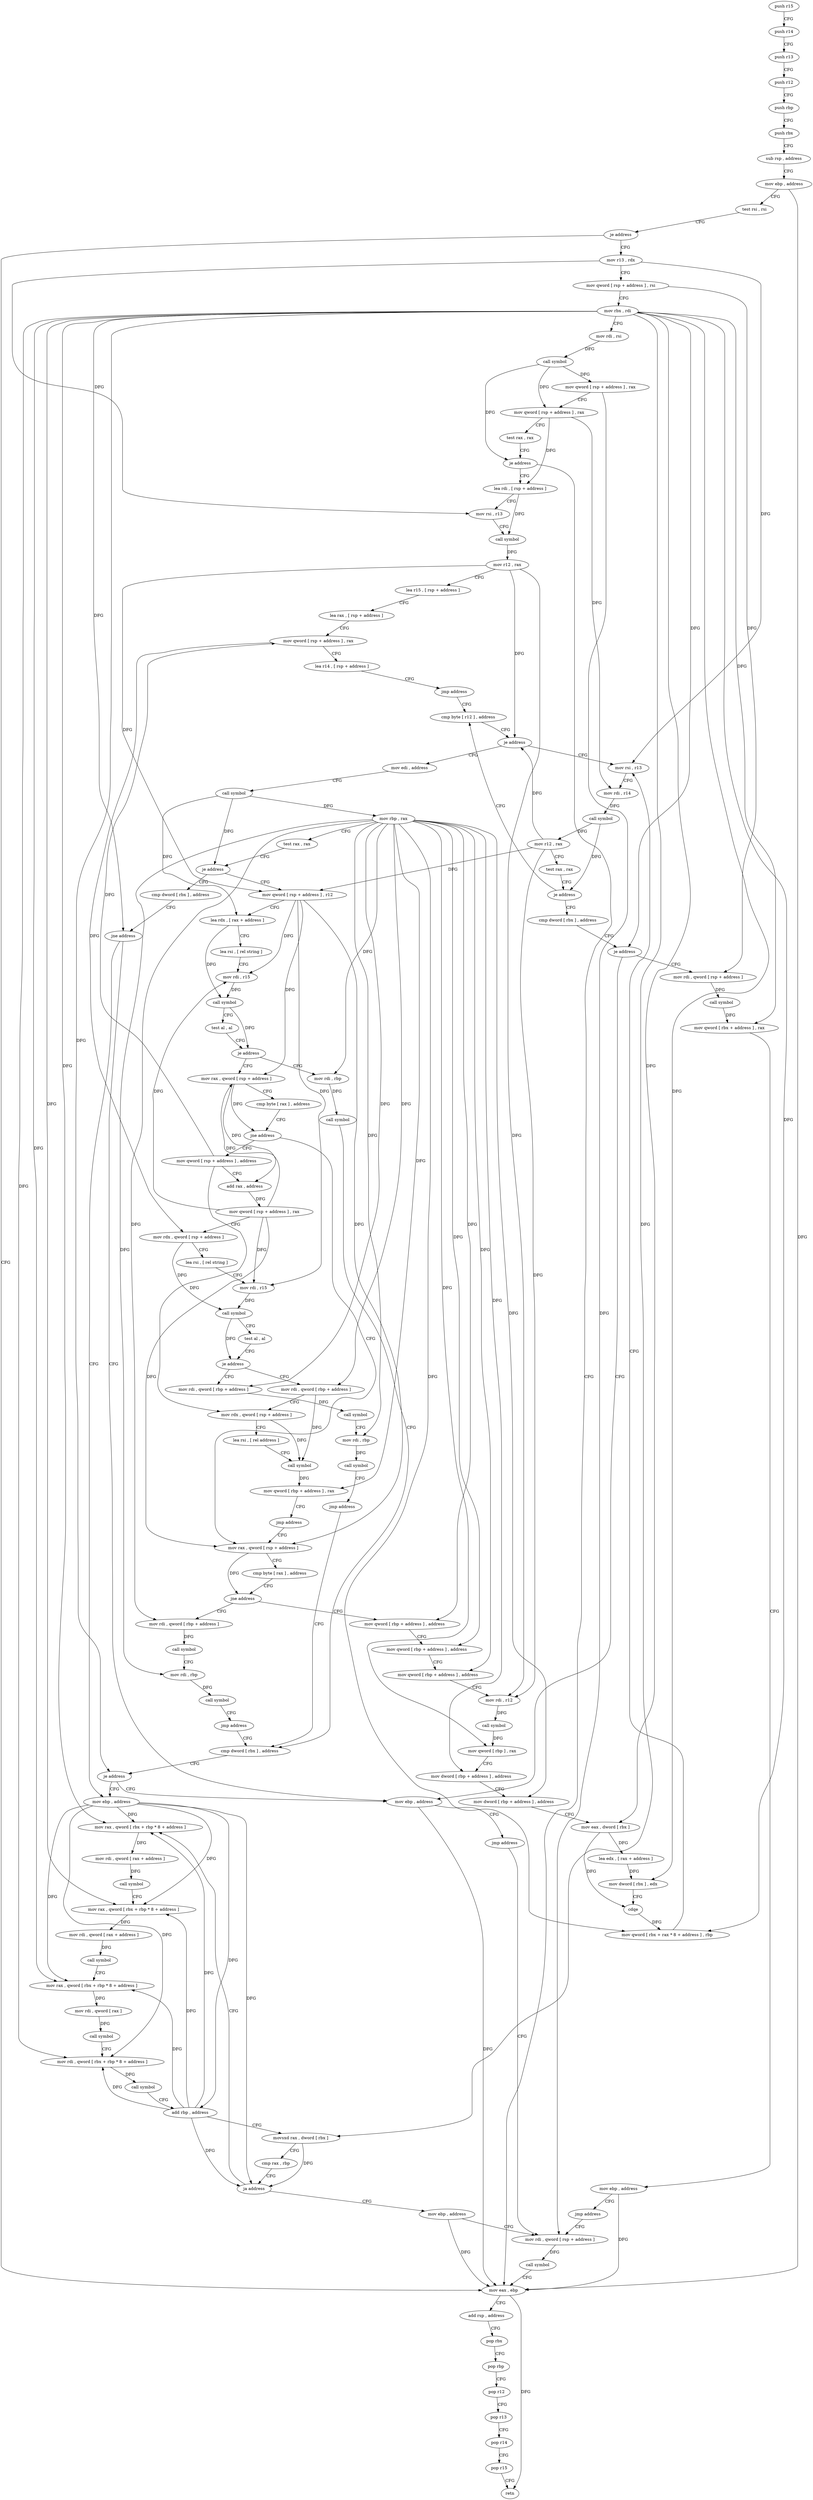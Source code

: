 digraph "func" {
"145228" [label = "push r15" ]
"145230" [label = "push r14" ]
"145232" [label = "push r13" ]
"145234" [label = "push r12" ]
"145236" [label = "push rbp" ]
"145237" [label = "push rbx" ]
"145238" [label = "sub rsp , address" ]
"145242" [label = "mov ebp , address" ]
"145247" [label = "test rsi , rsi" ]
"145250" [label = "je address" ]
"145435" [label = "mov eax , ebp" ]
"145256" [label = "mov r13 , rdx" ]
"145437" [label = "add rsp , address" ]
"145441" [label = "pop rbx" ]
"145442" [label = "pop rbp" ]
"145443" [label = "pop r12" ]
"145445" [label = "pop r13" ]
"145447" [label = "pop r14" ]
"145449" [label = "pop r15" ]
"145451" [label = "retn" ]
"145259" [label = "mov qword [ rsp + address ] , rsi" ]
"145264" [label = "mov rbx , rdi" ]
"145267" [label = "mov rdi , rsi" ]
"145270" [label = "call symbol" ]
"145275" [label = "mov qword [ rsp + address ] , rax" ]
"145280" [label = "mov qword [ rsp + address ] , rax" ]
"145285" [label = "test rax , rax" ]
"145288" [label = "je address" ]
"145294" [label = "lea rdi , [ rsp + address ]" ]
"145299" [label = "mov rsi , r13" ]
"145302" [label = "call symbol" ]
"145307" [label = "mov r12 , rax" ]
"145310" [label = "lea r15 , [ rsp + address ]" ]
"145315" [label = "lea rax , [ rsp + address ]" ]
"145320" [label = "mov qword [ rsp + address ] , rax" ]
"145325" [label = "lea r14 , [ rsp + address ]" ]
"145330" [label = "jmp address" ]
"145572" [label = "cmp byte [ r12 ] , address" ]
"145577" [label = "je address" ]
"145549" [label = "mov rsi , r13" ]
"145579" [label = "mov edi , address" ]
"145552" [label = "mov rdi , r14" ]
"145555" [label = "call symbol" ]
"145560" [label = "mov r12 , rax" ]
"145563" [label = "test rax , rax" ]
"145566" [label = "je address" ]
"145764" [label = "cmp dword [ rbx ] , address" ]
"145584" [label = "call symbol" ]
"145589" [label = "mov rbp , rax" ]
"145592" [label = "test rax , rax" ]
"145595" [label = "je address" ]
"145745" [label = "cmp dword [ rbx ] , address" ]
"145601" [label = "mov qword [ rsp + address ] , r12" ]
"145767" [label = "je address" ]
"145754" [label = "mov ebp , address" ]
"145769" [label = "mov rdi , qword [ rsp + address ]" ]
"145748" [label = "jne address" ]
"145352" [label = "mov ebp , address" ]
"145606" [label = "lea rdx , [ rax + address ]" ]
"145610" [label = "lea rsi , [ rel string ]" ]
"145617" [label = "mov rdi , r15" ]
"145620" [label = "call symbol" ]
"145625" [label = "test al , al" ]
"145627" [label = "je address" ]
"145335" [label = "mov rdi , rbp" ]
"145633" [label = "mov rax , qword [ rsp + address ]" ]
"145759" [label = "jmp address" ]
"145425" [label = "mov rdi , qword [ rsp + address ]" ]
"145774" [label = "call symbol" ]
"145779" [label = "mov qword [ rbx + address ] , rax" ]
"145783" [label = "mov ebp , address" ]
"145788" [label = "jmp address" ]
"145357" [label = "mov rax , qword [ rbx + rbp * 8 + address ]" ]
"145338" [label = "call symbol" ]
"145343" [label = "cmp dword [ rbx ] , address" ]
"145638" [label = "cmp byte [ rax ] , address" ]
"145641" [label = "jne address" ]
"145471" [label = "mov rax , qword [ rsp + address ]" ]
"145647" [label = "mov qword [ rsp + address ] , address" ]
"145430" [label = "call symbol" ]
"145362" [label = "mov rdi , qword [ rax + address ]" ]
"145366" [label = "call symbol" ]
"145371" [label = "mov rax , qword [ rbx + rbp * 8 + address ]" ]
"145376" [label = "mov rdi , qword [ rax + address ]" ]
"145380" [label = "call symbol" ]
"145385" [label = "mov rax , qword [ rbx + rbp * 8 + address ]" ]
"145390" [label = "mov rdi , qword [ rax ]" ]
"145393" [label = "call symbol" ]
"145398" [label = "mov rdi , qword [ rbx + rbp * 8 + address ]" ]
"145403" [label = "call symbol" ]
"145408" [label = "add rbp , address" ]
"145412" [label = "movsxd rax , dword [ rbx ]" ]
"145415" [label = "cmp rax , rbp" ]
"145418" [label = "ja address" ]
"145420" [label = "mov ebp , address" ]
"145476" [label = "cmp byte [ rax ] , address" ]
"145479" [label = "jne address" ]
"145723" [label = "mov rdi , qword [ rbp + address ]" ]
"145485" [label = "mov qword [ rbp + address ] , address" ]
"145656" [label = "add rax , address" ]
"145660" [label = "mov qword [ rsp + address ] , rax" ]
"145665" [label = "mov rdx , qword [ rsp + address ]" ]
"145670" [label = "lea rsi , [ rel string ]" ]
"145677" [label = "mov rdi , r15" ]
"145680" [label = "call symbol" ]
"145685" [label = "test al , al" ]
"145687" [label = "je address" ]
"145452" [label = "mov rdi , qword [ rbp + address ]" ]
"145693" [label = "mov rdi , qword [ rbp + address ]" ]
"145727" [label = "call symbol" ]
"145732" [label = "mov rdi , rbp" ]
"145735" [label = "call symbol" ]
"145740" [label = "jmp address" ]
"145493" [label = "mov qword [ rbp + address ] , address" ]
"145501" [label = "mov qword [ rbp + address ] , address" ]
"145509" [label = "mov rdi , r12" ]
"145512" [label = "call symbol" ]
"145517" [label = "mov qword [ rbp ] , rax" ]
"145521" [label = "mov dword [ rbp + address ] , address" ]
"145528" [label = "mov dword [ rbp + address ] , address" ]
"145535" [label = "mov eax , dword [ rbx ]" ]
"145537" [label = "lea edx , [ rax + address ]" ]
"145540" [label = "mov dword [ rbx ] , edx" ]
"145542" [label = "cdqe" ]
"145544" [label = "mov qword [ rbx + rax * 8 + address ] , rbp" ]
"145456" [label = "call symbol" ]
"145461" [label = "mov rdi , rbp" ]
"145464" [label = "call symbol" ]
"145469" [label = "jmp address" ]
"145697" [label = "mov rdx , qword [ rsp + address ]" ]
"145702" [label = "lea rsi , [ rel address ]" ]
"145709" [label = "call symbol" ]
"145714" [label = "mov qword [ rbp + address ] , rax" ]
"145718" [label = "jmp address" ]
"145346" [label = "je address" ]
"145228" -> "145230" [ label = "CFG" ]
"145230" -> "145232" [ label = "CFG" ]
"145232" -> "145234" [ label = "CFG" ]
"145234" -> "145236" [ label = "CFG" ]
"145236" -> "145237" [ label = "CFG" ]
"145237" -> "145238" [ label = "CFG" ]
"145238" -> "145242" [ label = "CFG" ]
"145242" -> "145247" [ label = "CFG" ]
"145242" -> "145435" [ label = "DFG" ]
"145247" -> "145250" [ label = "CFG" ]
"145250" -> "145435" [ label = "CFG" ]
"145250" -> "145256" [ label = "CFG" ]
"145435" -> "145437" [ label = "CFG" ]
"145435" -> "145451" [ label = "DFG" ]
"145256" -> "145259" [ label = "CFG" ]
"145256" -> "145299" [ label = "DFG" ]
"145256" -> "145549" [ label = "DFG" ]
"145437" -> "145441" [ label = "CFG" ]
"145441" -> "145442" [ label = "CFG" ]
"145442" -> "145443" [ label = "CFG" ]
"145443" -> "145445" [ label = "CFG" ]
"145445" -> "145447" [ label = "CFG" ]
"145447" -> "145449" [ label = "CFG" ]
"145449" -> "145451" [ label = "CFG" ]
"145259" -> "145264" [ label = "CFG" ]
"145259" -> "145769" [ label = "DFG" ]
"145264" -> "145267" [ label = "CFG" ]
"145264" -> "145767" [ label = "DFG" ]
"145264" -> "145748" [ label = "DFG" ]
"145264" -> "145779" [ label = "DFG" ]
"145264" -> "145357" [ label = "DFG" ]
"145264" -> "145371" [ label = "DFG" ]
"145264" -> "145385" [ label = "DFG" ]
"145264" -> "145398" [ label = "DFG" ]
"145264" -> "145412" [ label = "DFG" ]
"145264" -> "145346" [ label = "DFG" ]
"145264" -> "145535" [ label = "DFG" ]
"145264" -> "145540" [ label = "DFG" ]
"145264" -> "145544" [ label = "DFG" ]
"145267" -> "145270" [ label = "DFG" ]
"145270" -> "145275" [ label = "DFG" ]
"145270" -> "145280" [ label = "DFG" ]
"145270" -> "145288" [ label = "DFG" ]
"145275" -> "145280" [ label = "CFG" ]
"145275" -> "145425" [ label = "DFG" ]
"145280" -> "145285" [ label = "CFG" ]
"145280" -> "145294" [ label = "DFG" ]
"145280" -> "145552" [ label = "DFG" ]
"145285" -> "145288" [ label = "CFG" ]
"145288" -> "145435" [ label = "CFG" ]
"145288" -> "145294" [ label = "CFG" ]
"145294" -> "145299" [ label = "CFG" ]
"145294" -> "145302" [ label = "DFG" ]
"145299" -> "145302" [ label = "CFG" ]
"145302" -> "145307" [ label = "DFG" ]
"145307" -> "145310" [ label = "CFG" ]
"145307" -> "145577" [ label = "DFG" ]
"145307" -> "145601" [ label = "DFG" ]
"145307" -> "145509" [ label = "DFG" ]
"145310" -> "145315" [ label = "CFG" ]
"145315" -> "145320" [ label = "CFG" ]
"145320" -> "145325" [ label = "CFG" ]
"145320" -> "145665" [ label = "DFG" ]
"145325" -> "145330" [ label = "CFG" ]
"145330" -> "145572" [ label = "CFG" ]
"145572" -> "145577" [ label = "CFG" ]
"145577" -> "145549" [ label = "CFG" ]
"145577" -> "145579" [ label = "CFG" ]
"145549" -> "145552" [ label = "CFG" ]
"145579" -> "145584" [ label = "CFG" ]
"145552" -> "145555" [ label = "DFG" ]
"145555" -> "145560" [ label = "DFG" ]
"145555" -> "145566" [ label = "DFG" ]
"145560" -> "145563" [ label = "CFG" ]
"145560" -> "145577" [ label = "DFG" ]
"145560" -> "145601" [ label = "DFG" ]
"145560" -> "145509" [ label = "DFG" ]
"145563" -> "145566" [ label = "CFG" ]
"145566" -> "145764" [ label = "CFG" ]
"145566" -> "145572" [ label = "CFG" ]
"145764" -> "145767" [ label = "CFG" ]
"145584" -> "145589" [ label = "DFG" ]
"145584" -> "145595" [ label = "DFG" ]
"145584" -> "145606" [ label = "DFG" ]
"145589" -> "145592" [ label = "CFG" ]
"145589" -> "145335" [ label = "DFG" ]
"145589" -> "145723" [ label = "DFG" ]
"145589" -> "145732" [ label = "DFG" ]
"145589" -> "145485" [ label = "DFG" ]
"145589" -> "145493" [ label = "DFG" ]
"145589" -> "145501" [ label = "DFG" ]
"145589" -> "145517" [ label = "DFG" ]
"145589" -> "145521" [ label = "DFG" ]
"145589" -> "145528" [ label = "DFG" ]
"145589" -> "145544" [ label = "DFG" ]
"145589" -> "145452" [ label = "DFG" ]
"145589" -> "145461" [ label = "DFG" ]
"145589" -> "145693" [ label = "DFG" ]
"145589" -> "145714" [ label = "DFG" ]
"145592" -> "145595" [ label = "CFG" ]
"145595" -> "145745" [ label = "CFG" ]
"145595" -> "145601" [ label = "CFG" ]
"145745" -> "145748" [ label = "CFG" ]
"145601" -> "145606" [ label = "CFG" ]
"145601" -> "145633" [ label = "DFG" ]
"145601" -> "145471" [ label = "DFG" ]
"145601" -> "145617" [ label = "DFG" ]
"145601" -> "145677" [ label = "DFG" ]
"145767" -> "145754" [ label = "CFG" ]
"145767" -> "145769" [ label = "CFG" ]
"145754" -> "145759" [ label = "CFG" ]
"145754" -> "145435" [ label = "DFG" ]
"145769" -> "145774" [ label = "DFG" ]
"145748" -> "145352" [ label = "CFG" ]
"145748" -> "145754" [ label = "CFG" ]
"145352" -> "145357" [ label = "DFG" ]
"145352" -> "145371" [ label = "DFG" ]
"145352" -> "145385" [ label = "DFG" ]
"145352" -> "145398" [ label = "DFG" ]
"145352" -> "145408" [ label = "DFG" ]
"145352" -> "145418" [ label = "DFG" ]
"145606" -> "145610" [ label = "CFG" ]
"145606" -> "145620" [ label = "DFG" ]
"145610" -> "145617" [ label = "CFG" ]
"145617" -> "145620" [ label = "DFG" ]
"145620" -> "145625" [ label = "CFG" ]
"145620" -> "145627" [ label = "DFG" ]
"145625" -> "145627" [ label = "CFG" ]
"145627" -> "145335" [ label = "CFG" ]
"145627" -> "145633" [ label = "CFG" ]
"145335" -> "145338" [ label = "DFG" ]
"145633" -> "145638" [ label = "CFG" ]
"145633" -> "145641" [ label = "DFG" ]
"145633" -> "145656" [ label = "DFG" ]
"145759" -> "145425" [ label = "CFG" ]
"145425" -> "145430" [ label = "DFG" ]
"145774" -> "145779" [ label = "DFG" ]
"145779" -> "145783" [ label = "CFG" ]
"145783" -> "145788" [ label = "CFG" ]
"145783" -> "145435" [ label = "DFG" ]
"145788" -> "145425" [ label = "CFG" ]
"145357" -> "145362" [ label = "DFG" ]
"145338" -> "145343" [ label = "CFG" ]
"145343" -> "145346" [ label = "CFG" ]
"145638" -> "145641" [ label = "CFG" ]
"145641" -> "145471" [ label = "CFG" ]
"145641" -> "145647" [ label = "CFG" ]
"145471" -> "145476" [ label = "CFG" ]
"145471" -> "145479" [ label = "DFG" ]
"145647" -> "145656" [ label = "CFG" ]
"145647" -> "145320" [ label = "DFG" ]
"145647" -> "145697" [ label = "DFG" ]
"145430" -> "145435" [ label = "CFG" ]
"145362" -> "145366" [ label = "DFG" ]
"145366" -> "145371" [ label = "CFG" ]
"145371" -> "145376" [ label = "DFG" ]
"145376" -> "145380" [ label = "DFG" ]
"145380" -> "145385" [ label = "CFG" ]
"145385" -> "145390" [ label = "DFG" ]
"145390" -> "145393" [ label = "DFG" ]
"145393" -> "145398" [ label = "CFG" ]
"145398" -> "145403" [ label = "DFG" ]
"145403" -> "145408" [ label = "CFG" ]
"145408" -> "145412" [ label = "CFG" ]
"145408" -> "145357" [ label = "DFG" ]
"145408" -> "145371" [ label = "DFG" ]
"145408" -> "145385" [ label = "DFG" ]
"145408" -> "145398" [ label = "DFG" ]
"145408" -> "145418" [ label = "DFG" ]
"145412" -> "145415" [ label = "CFG" ]
"145412" -> "145418" [ label = "DFG" ]
"145415" -> "145418" [ label = "CFG" ]
"145418" -> "145357" [ label = "CFG" ]
"145418" -> "145420" [ label = "CFG" ]
"145420" -> "145425" [ label = "CFG" ]
"145420" -> "145435" [ label = "DFG" ]
"145476" -> "145479" [ label = "CFG" ]
"145479" -> "145723" [ label = "CFG" ]
"145479" -> "145485" [ label = "CFG" ]
"145723" -> "145727" [ label = "DFG" ]
"145485" -> "145493" [ label = "CFG" ]
"145656" -> "145660" [ label = "DFG" ]
"145660" -> "145665" [ label = "CFG" ]
"145660" -> "145617" [ label = "DFG" ]
"145660" -> "145633" [ label = "DFG" ]
"145660" -> "145471" [ label = "DFG" ]
"145660" -> "145677" [ label = "DFG" ]
"145665" -> "145670" [ label = "CFG" ]
"145665" -> "145680" [ label = "DFG" ]
"145670" -> "145677" [ label = "CFG" ]
"145677" -> "145680" [ label = "DFG" ]
"145680" -> "145685" [ label = "CFG" ]
"145680" -> "145687" [ label = "DFG" ]
"145685" -> "145687" [ label = "CFG" ]
"145687" -> "145452" [ label = "CFG" ]
"145687" -> "145693" [ label = "CFG" ]
"145452" -> "145456" [ label = "DFG" ]
"145693" -> "145697" [ label = "CFG" ]
"145693" -> "145709" [ label = "DFG" ]
"145727" -> "145732" [ label = "CFG" ]
"145732" -> "145735" [ label = "DFG" ]
"145735" -> "145740" [ label = "CFG" ]
"145740" -> "145343" [ label = "CFG" ]
"145493" -> "145501" [ label = "CFG" ]
"145501" -> "145509" [ label = "CFG" ]
"145509" -> "145512" [ label = "DFG" ]
"145512" -> "145517" [ label = "DFG" ]
"145517" -> "145521" [ label = "CFG" ]
"145521" -> "145528" [ label = "CFG" ]
"145528" -> "145535" [ label = "CFG" ]
"145535" -> "145537" [ label = "DFG" ]
"145535" -> "145542" [ label = "DFG" ]
"145537" -> "145540" [ label = "DFG" ]
"145540" -> "145542" [ label = "CFG" ]
"145542" -> "145544" [ label = "DFG" ]
"145544" -> "145549" [ label = "CFG" ]
"145456" -> "145461" [ label = "CFG" ]
"145461" -> "145464" [ label = "DFG" ]
"145464" -> "145469" [ label = "CFG" ]
"145469" -> "145343" [ label = "CFG" ]
"145697" -> "145702" [ label = "CFG" ]
"145697" -> "145709" [ label = "DFG" ]
"145702" -> "145709" [ label = "CFG" ]
"145709" -> "145714" [ label = "DFG" ]
"145714" -> "145718" [ label = "CFG" ]
"145718" -> "145471" [ label = "CFG" ]
"145346" -> "145754" [ label = "CFG" ]
"145346" -> "145352" [ label = "CFG" ]
}
